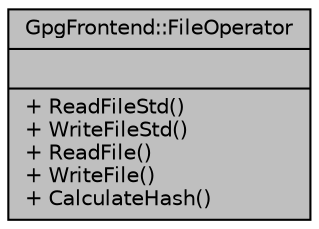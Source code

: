 digraph "GpgFrontend::FileOperator"
{
 // INTERACTIVE_SVG=YES
 // LATEX_PDF_SIZE
  edge [fontname="Helvetica",fontsize="10",labelfontname="Helvetica",labelfontsize="10"];
  node [fontname="Helvetica",fontsize="10",shape=record];
  Node1 [label="{GpgFrontend::FileOperator\n||+ ReadFileStd()\l+ WriteFileStd()\l+ ReadFile()\l+ WriteFile()\l+ CalculateHash()\l}",height=0.2,width=0.4,color="black", fillcolor="grey75", style="filled", fontcolor="black",tooltip="provides file operations"];
}
